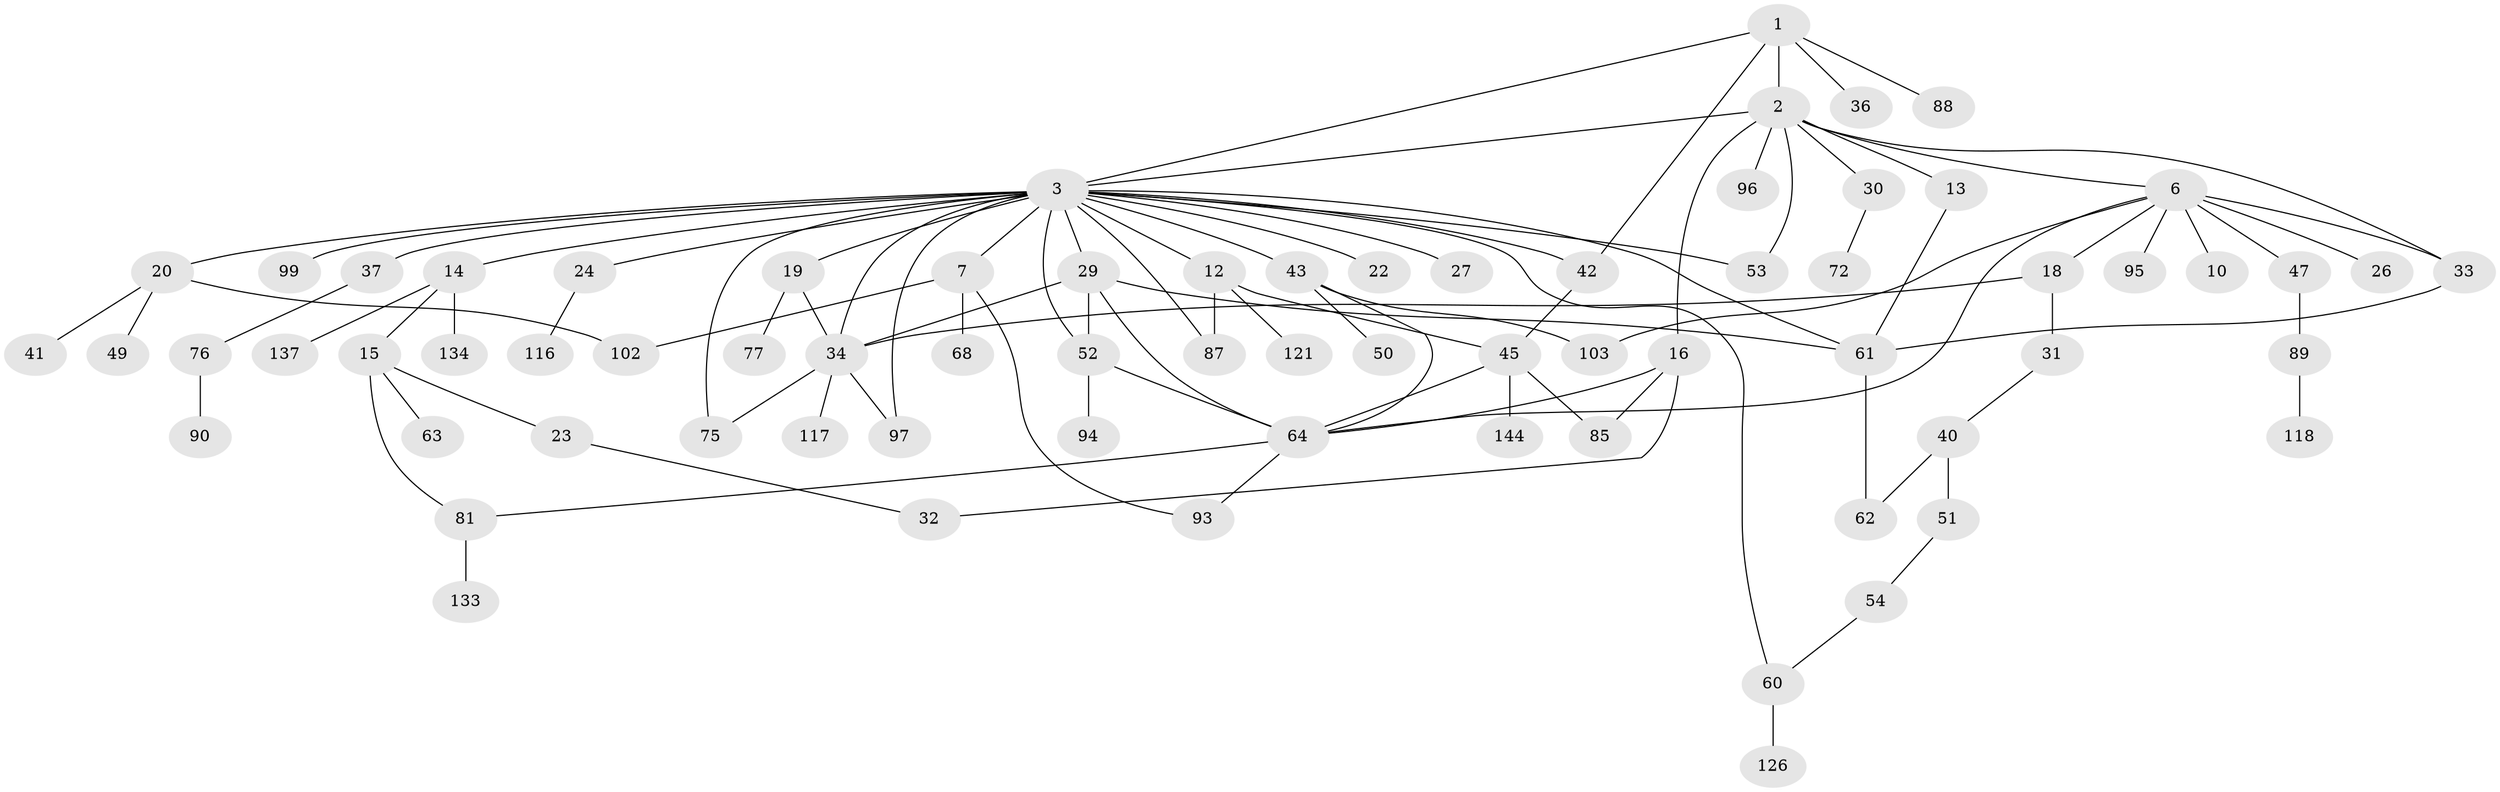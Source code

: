 // original degree distribution, {5: 0.041379310344827586, 9: 0.013793103448275862, 4: 0.08275862068965517, 7: 0.013793103448275862, 6: 0.020689655172413793, 1: 0.33793103448275863, 8: 0.006896551724137931, 3: 0.18620689655172415, 2: 0.296551724137931}
// Generated by graph-tools (version 1.1) at 2025/13/03/09/25 04:13:39]
// undirected, 72 vertices, 99 edges
graph export_dot {
graph [start="1"]
  node [color=gray90,style=filled];
  1;
  2;
  3 [super="+11+4+35+21"];
  6 [super="+8+9+80+48"];
  7 [super="+59+141"];
  10;
  12;
  13 [super="+130"];
  14;
  15 [super="+142+70+17+79"];
  16 [super="+73+135"];
  18;
  19 [super="+44"];
  20 [super="+39+25+58+123+86"];
  22;
  23;
  24;
  26;
  27;
  29 [super="+38"];
  30;
  31;
  32;
  33 [super="+65"];
  34 [super="+138+92+66"];
  36;
  37 [super="+46"];
  40;
  41;
  42;
  43;
  45;
  47;
  49;
  50;
  51;
  52 [super="+83"];
  53 [super="+131"];
  54;
  60 [super="+106+124+69"];
  61 [super="+78"];
  62 [super="+74+112"];
  63;
  64 [super="+67+109"];
  68;
  72;
  75 [super="+107"];
  76;
  77 [super="+91"];
  81 [super="+105"];
  85 [super="+122"];
  87;
  88;
  89 [super="+100"];
  90;
  93 [super="+129"];
  94;
  95;
  96;
  97 [super="+98"];
  99;
  102;
  103;
  116 [super="+132+125"];
  117;
  118;
  121;
  126;
  133;
  134;
  137;
  144;
  1 -- 2;
  1 -- 3;
  1 -- 36;
  1 -- 88;
  1 -- 42;
  2 -- 6;
  2 -- 13;
  2 -- 16;
  2 -- 30;
  2 -- 53;
  2 -- 96;
  2 -- 33;
  2 -- 3;
  3 -- 20;
  3 -- 22;
  3 -- 24;
  3 -- 27;
  3 -- 12;
  3 -- 97;
  3 -- 7;
  3 -- 75;
  3 -- 14;
  3 -- 19;
  3 -- 29;
  3 -- 34 [weight=2];
  3 -- 99;
  3 -- 37;
  3 -- 42;
  3 -- 43;
  3 -- 87;
  3 -- 52;
  3 -- 53;
  3 -- 60;
  3 -- 61;
  6 -- 33;
  6 -- 10;
  6 -- 47 [weight=2];
  6 -- 103;
  6 -- 18;
  6 -- 26;
  6 -- 95;
  6 -- 64;
  7 -- 68;
  7 -- 102;
  7 -- 93;
  12 -- 87;
  12 -- 121;
  12 -- 45;
  13 -- 61;
  14 -- 15;
  14 -- 134;
  14 -- 137;
  15 -- 23;
  15 -- 63;
  15 -- 81;
  16 -- 85;
  16 -- 32;
  16 -- 64;
  18 -- 31;
  18 -- 34;
  19 -- 34;
  19 -- 77;
  20 -- 41;
  20 -- 102;
  20 -- 49;
  23 -- 32;
  24 -- 116;
  29 -- 64;
  29 -- 34;
  29 -- 61;
  29 -- 52;
  30 -- 72;
  31 -- 40;
  33 -- 61;
  34 -- 97;
  34 -- 117;
  34 -- 75;
  37 -- 76;
  40 -- 51;
  40 -- 62;
  42 -- 45;
  43 -- 50;
  43 -- 64;
  43 -- 103;
  45 -- 85;
  45 -- 144;
  45 -- 64;
  47 -- 89;
  51 -- 54;
  52 -- 94;
  52 -- 64;
  54 -- 60;
  60 -- 126;
  61 -- 62;
  64 -- 93;
  64 -- 81;
  76 -- 90;
  81 -- 133;
  89 -- 118;
}
